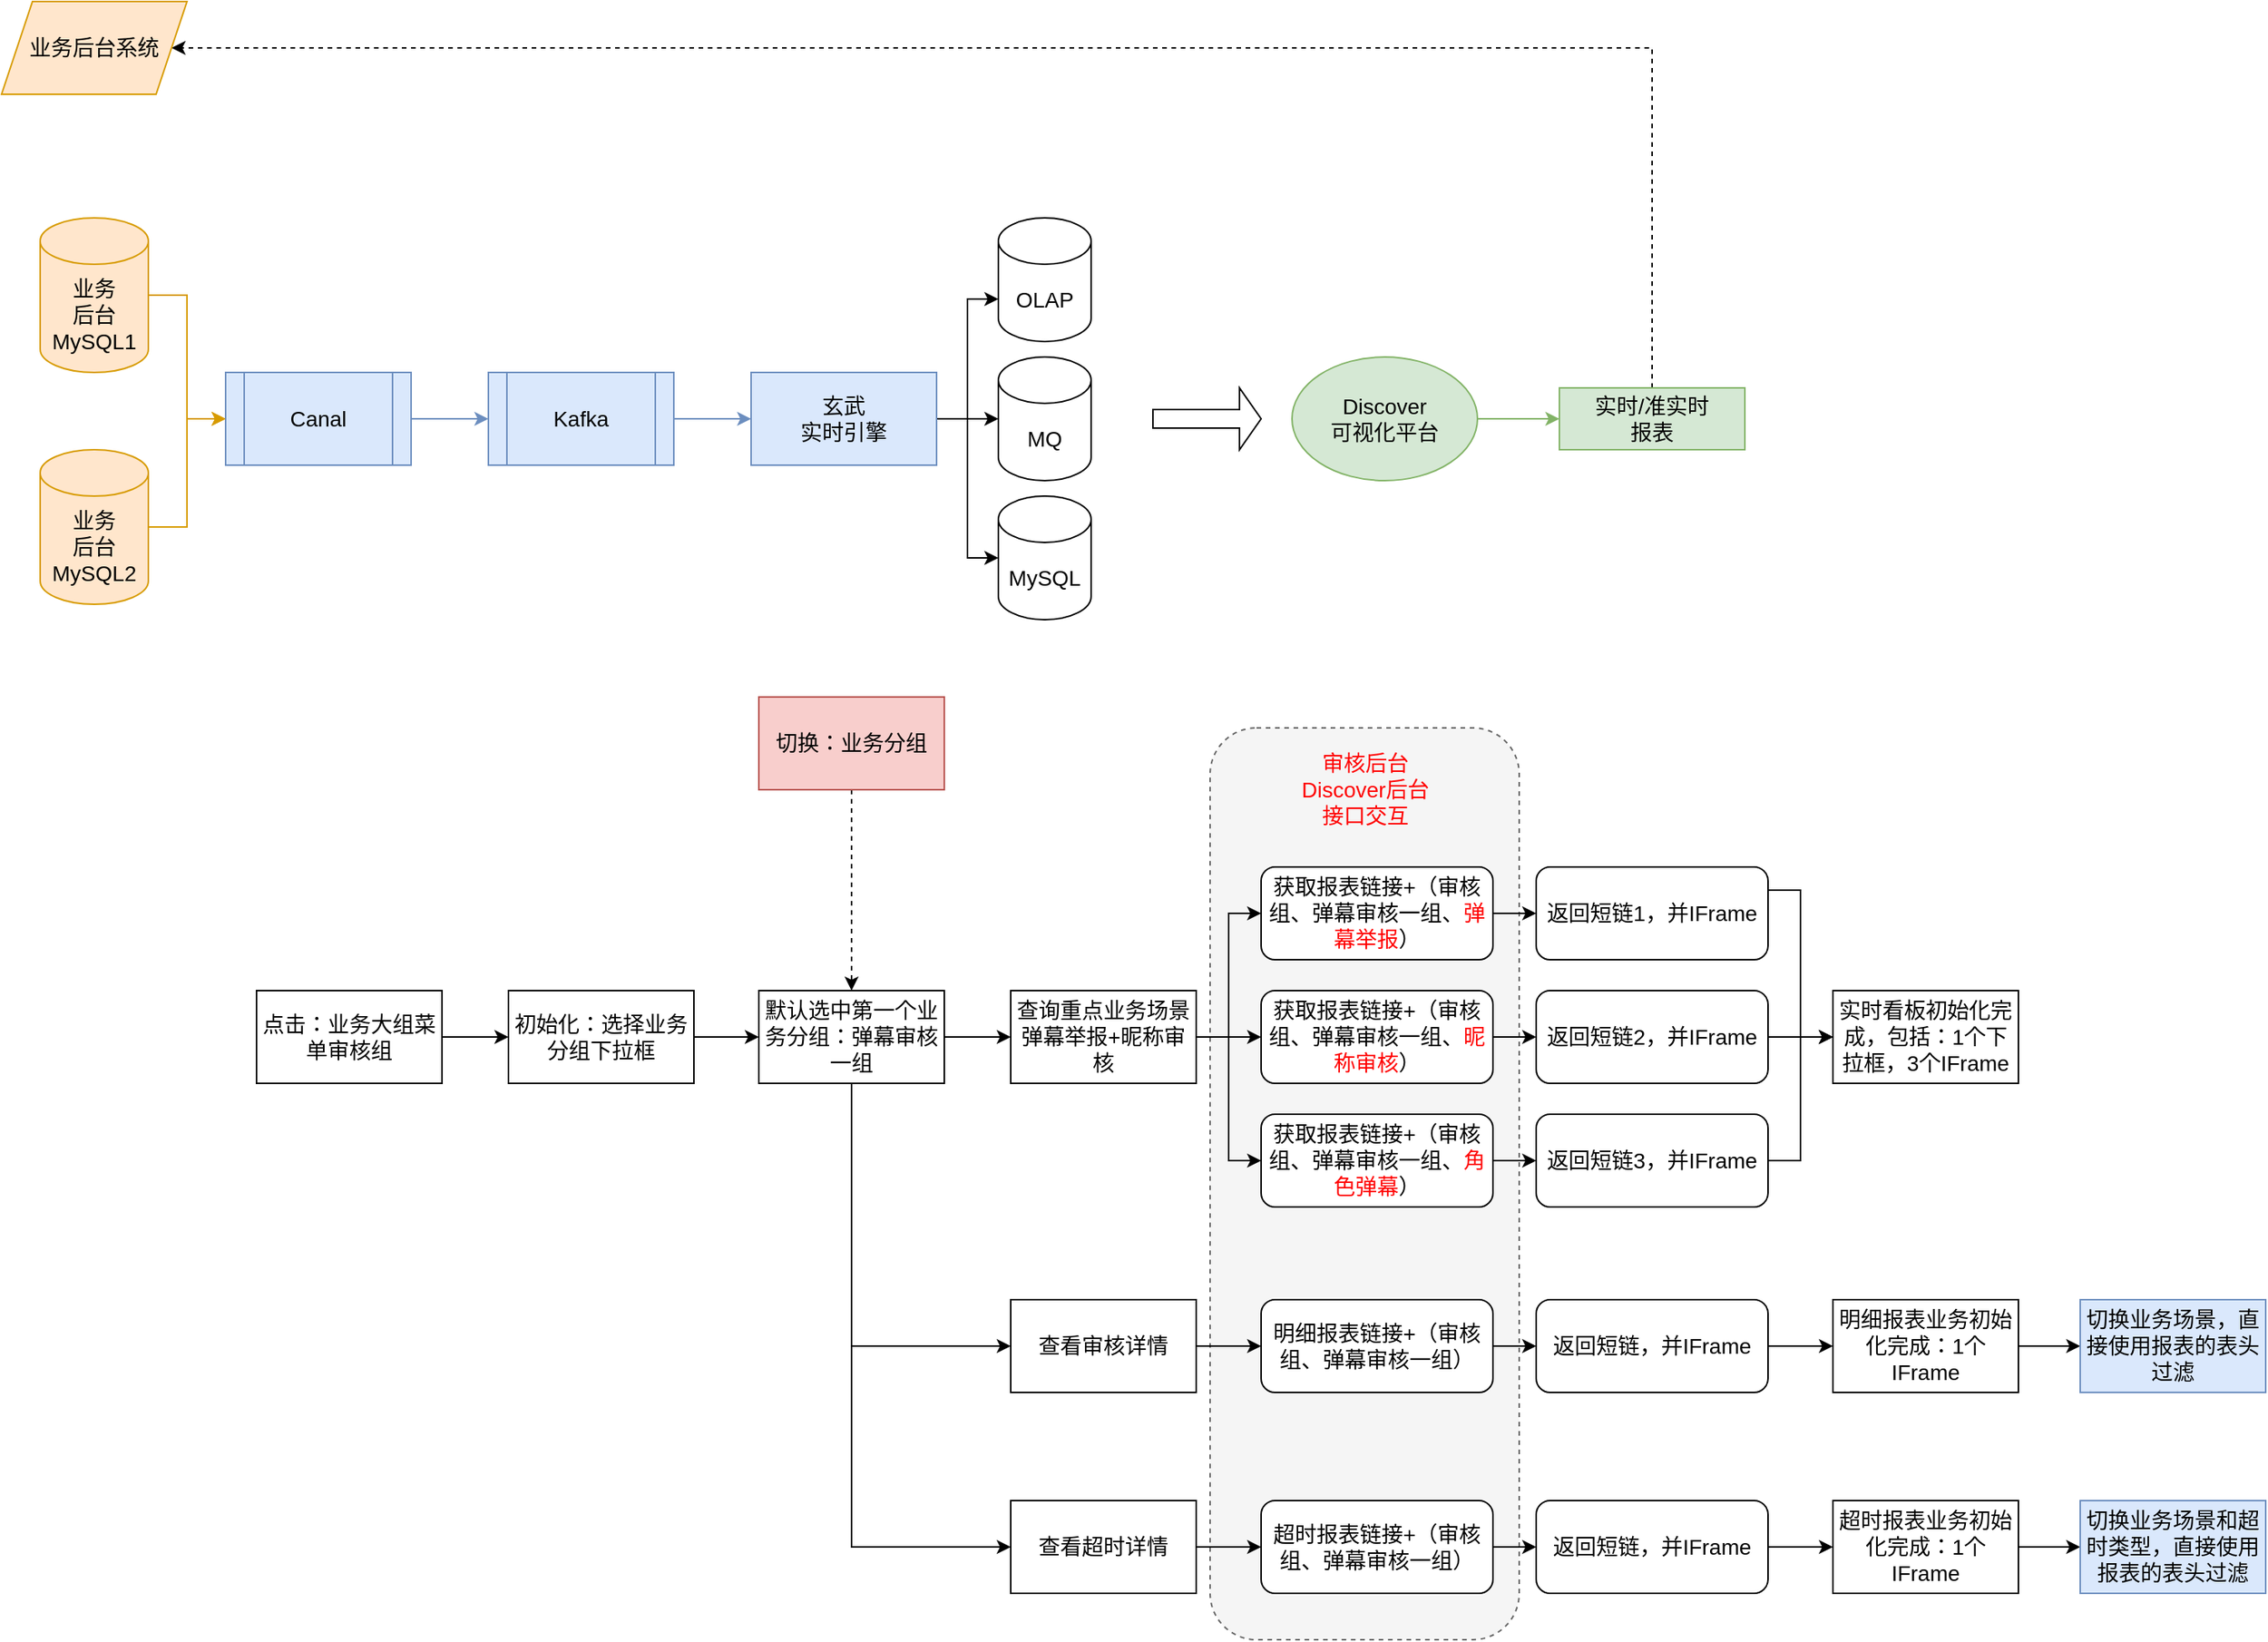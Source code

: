<mxfile version="15.7.0" type="github">
  <diagram id="bT-UPvlaSWT7ejlX2j9R" name="第 1 页">
    <mxGraphModel dx="1673" dy="896" grid="1" gridSize="10" guides="1" tooltips="1" connect="1" arrows="1" fold="1" page="1" pageScale="1" pageWidth="827" pageHeight="1169" math="0" shadow="0">
      <root>
        <mxCell id="0" />
        <mxCell id="1" parent="0" />
        <mxCell id="e_Ce-8mbgNTQtIeD7WKg-81" value="" style="rounded=1;whiteSpace=wrap;html=1;fontSize=14;fontColor=#333333;fillColor=#f5f5f5;strokeColor=#666666;dashed=1;" vertex="1" parent="1">
          <mxGeometry x="827" y="490" width="200" height="590" as="geometry" />
        </mxCell>
        <mxCell id="e_Ce-8mbgNTQtIeD7WKg-18" style="edgeStyle=orthogonalEdgeStyle;rounded=0;orthogonalLoop=1;jettySize=auto;html=1;exitX=1;exitY=0.5;exitDx=0;exitDy=0;exitPerimeter=0;fontSize=14;fillColor=#ffe6cc;strokeColor=#d79b00;" edge="1" parent="1" source="e_Ce-8mbgNTQtIeD7WKg-1" target="e_Ce-8mbgNTQtIeD7WKg-4">
          <mxGeometry relative="1" as="geometry" />
        </mxCell>
        <mxCell id="e_Ce-8mbgNTQtIeD7WKg-1" value="&lt;font style=&quot;font-size: 14px&quot;&gt;业务&lt;br&gt;后台MySQL1&lt;/font&gt;" style="shape=cylinder3;whiteSpace=wrap;html=1;boundedLbl=1;backgroundOutline=1;size=15;fillColor=#ffe6cc;strokeColor=#d79b00;" vertex="1" parent="1">
          <mxGeometry x="70" y="160" width="70" height="100" as="geometry" />
        </mxCell>
        <mxCell id="e_Ce-8mbgNTQtIeD7WKg-20" style="edgeStyle=orthogonalEdgeStyle;rounded=0;orthogonalLoop=1;jettySize=auto;html=1;exitX=1;exitY=0.5;exitDx=0;exitDy=0;entryX=0;entryY=0.5;entryDx=0;entryDy=0;fontSize=14;fillColor=#dae8fc;strokeColor=#6c8ebf;" edge="1" parent="1" source="e_Ce-8mbgNTQtIeD7WKg-4" target="e_Ce-8mbgNTQtIeD7WKg-8">
          <mxGeometry relative="1" as="geometry" />
        </mxCell>
        <mxCell id="e_Ce-8mbgNTQtIeD7WKg-4" value="Canal" style="shape=process;whiteSpace=wrap;html=1;backgroundOutline=1;fontSize=14;fillColor=#dae8fc;strokeColor=#6c8ebf;" vertex="1" parent="1">
          <mxGeometry x="190" y="260" width="120" height="60" as="geometry" />
        </mxCell>
        <mxCell id="e_Ce-8mbgNTQtIeD7WKg-19" style="edgeStyle=orthogonalEdgeStyle;rounded=0;orthogonalLoop=1;jettySize=auto;html=1;exitX=1;exitY=0.5;exitDx=0;exitDy=0;exitPerimeter=0;entryX=0;entryY=0.5;entryDx=0;entryDy=0;fontSize=14;fillColor=#ffe6cc;strokeColor=#d79b00;" edge="1" parent="1" source="e_Ce-8mbgNTQtIeD7WKg-5" target="e_Ce-8mbgNTQtIeD7WKg-4">
          <mxGeometry relative="1" as="geometry" />
        </mxCell>
        <mxCell id="e_Ce-8mbgNTQtIeD7WKg-5" value="&lt;font style=&quot;font-size: 14px&quot;&gt;业务&lt;br&gt;后台MySQL2&lt;/font&gt;" style="shape=cylinder3;whiteSpace=wrap;html=1;boundedLbl=1;backgroundOutline=1;size=15;fillColor=#ffe6cc;strokeColor=#d79b00;" vertex="1" parent="1">
          <mxGeometry x="70" y="310" width="70" height="100" as="geometry" />
        </mxCell>
        <mxCell id="e_Ce-8mbgNTQtIeD7WKg-21" style="edgeStyle=orthogonalEdgeStyle;rounded=0;orthogonalLoop=1;jettySize=auto;html=1;exitX=1;exitY=0.5;exitDx=0;exitDy=0;fontSize=14;fillColor=#dae8fc;strokeColor=#6c8ebf;" edge="1" parent="1" source="e_Ce-8mbgNTQtIeD7WKg-8" target="e_Ce-8mbgNTQtIeD7WKg-10">
          <mxGeometry relative="1" as="geometry" />
        </mxCell>
        <mxCell id="e_Ce-8mbgNTQtIeD7WKg-8" value="Kafka" style="shape=process;whiteSpace=wrap;html=1;backgroundOutline=1;fontSize=14;fillColor=#dae8fc;strokeColor=#6c8ebf;" vertex="1" parent="1">
          <mxGeometry x="360" y="260" width="120" height="60" as="geometry" />
        </mxCell>
        <mxCell id="e_Ce-8mbgNTQtIeD7WKg-22" style="edgeStyle=orthogonalEdgeStyle;rounded=0;orthogonalLoop=1;jettySize=auto;html=1;exitX=1;exitY=0.5;exitDx=0;exitDy=0;fontSize=14;" edge="1" parent="1" source="e_Ce-8mbgNTQtIeD7WKg-10" target="e_Ce-8mbgNTQtIeD7WKg-13">
          <mxGeometry relative="1" as="geometry" />
        </mxCell>
        <mxCell id="e_Ce-8mbgNTQtIeD7WKg-23" style="edgeStyle=orthogonalEdgeStyle;rounded=0;orthogonalLoop=1;jettySize=auto;html=1;exitX=1;exitY=0.5;exitDx=0;exitDy=0;entryX=0;entryY=0;entryDx=0;entryDy=52.5;entryPerimeter=0;fontSize=14;" edge="1" parent="1" source="e_Ce-8mbgNTQtIeD7WKg-10" target="e_Ce-8mbgNTQtIeD7WKg-12">
          <mxGeometry relative="1" as="geometry" />
        </mxCell>
        <mxCell id="e_Ce-8mbgNTQtIeD7WKg-24" style="edgeStyle=orthogonalEdgeStyle;rounded=0;orthogonalLoop=1;jettySize=auto;html=1;exitX=1;exitY=0.5;exitDx=0;exitDy=0;entryX=0;entryY=0.5;entryDx=0;entryDy=0;entryPerimeter=0;fontSize=14;" edge="1" parent="1" source="e_Ce-8mbgNTQtIeD7WKg-10" target="e_Ce-8mbgNTQtIeD7WKg-14">
          <mxGeometry relative="1" as="geometry" />
        </mxCell>
        <mxCell id="e_Ce-8mbgNTQtIeD7WKg-10" value="玄武&lt;br&gt;实时引擎" style="rounded=0;whiteSpace=wrap;html=1;fontSize=14;fillColor=#dae8fc;strokeColor=#6c8ebf;" vertex="1" parent="1">
          <mxGeometry x="530" y="260" width="120" height="60" as="geometry" />
        </mxCell>
        <mxCell id="e_Ce-8mbgNTQtIeD7WKg-12" value="OLAP" style="shape=cylinder3;whiteSpace=wrap;html=1;boundedLbl=1;backgroundOutline=1;size=15;fontSize=14;" vertex="1" parent="1">
          <mxGeometry x="690" y="160" width="60" height="80" as="geometry" />
        </mxCell>
        <mxCell id="e_Ce-8mbgNTQtIeD7WKg-13" value="MQ" style="shape=cylinder3;whiteSpace=wrap;html=1;boundedLbl=1;backgroundOutline=1;size=15;fontSize=14;" vertex="1" parent="1">
          <mxGeometry x="690" y="250" width="60" height="80" as="geometry" />
        </mxCell>
        <mxCell id="e_Ce-8mbgNTQtIeD7WKg-14" value="MySQL" style="shape=cylinder3;whiteSpace=wrap;html=1;boundedLbl=1;backgroundOutline=1;size=15;fontSize=14;" vertex="1" parent="1">
          <mxGeometry x="690" y="340" width="60" height="80" as="geometry" />
        </mxCell>
        <mxCell id="e_Ce-8mbgNTQtIeD7WKg-27" style="edgeStyle=orthogonalEdgeStyle;rounded=0;orthogonalLoop=1;jettySize=auto;html=1;exitX=1;exitY=0.5;exitDx=0;exitDy=0;fontSize=14;fillColor=#d5e8d4;strokeColor=#82b366;" edge="1" parent="1" source="e_Ce-8mbgNTQtIeD7WKg-15" target="e_Ce-8mbgNTQtIeD7WKg-16">
          <mxGeometry relative="1" as="geometry" />
        </mxCell>
        <mxCell id="e_Ce-8mbgNTQtIeD7WKg-15" value="Discover&lt;br&gt;可视化平台" style="ellipse;whiteSpace=wrap;html=1;fontSize=14;fillColor=#d5e8d4;strokeColor=#82b366;" vertex="1" parent="1">
          <mxGeometry x="880" y="250" width="120" height="80" as="geometry" />
        </mxCell>
        <mxCell id="e_Ce-8mbgNTQtIeD7WKg-28" style="edgeStyle=orthogonalEdgeStyle;rounded=0;orthogonalLoop=1;jettySize=auto;html=1;exitX=0.5;exitY=0;exitDx=0;exitDy=0;entryX=1;entryY=0.5;entryDx=0;entryDy=0;fontSize=14;dashed=1;" edge="1" parent="1" source="e_Ce-8mbgNTQtIeD7WKg-16" target="e_Ce-8mbgNTQtIeD7WKg-17">
          <mxGeometry relative="1" as="geometry">
            <Array as="points">
              <mxPoint x="1113" y="50" />
            </Array>
          </mxGeometry>
        </mxCell>
        <mxCell id="e_Ce-8mbgNTQtIeD7WKg-16" value="实时/准实时&lt;br&gt;报表" style="rounded=0;whiteSpace=wrap;html=1;fontSize=14;fillColor=#d5e8d4;strokeColor=#82b366;" vertex="1" parent="1">
          <mxGeometry x="1053" y="270" width="120" height="40" as="geometry" />
        </mxCell>
        <mxCell id="e_Ce-8mbgNTQtIeD7WKg-17" value="业务后台系统" style="shape=parallelogram;perimeter=parallelogramPerimeter;whiteSpace=wrap;html=1;fixedSize=1;fontSize=14;fillColor=#ffe6cc;strokeColor=#d79b00;" vertex="1" parent="1">
          <mxGeometry x="45" y="20" width="120" height="60" as="geometry" />
        </mxCell>
        <mxCell id="e_Ce-8mbgNTQtIeD7WKg-26" value="" style="shape=singleArrow;whiteSpace=wrap;html=1;fontSize=14;" vertex="1" parent="1">
          <mxGeometry x="790" y="270" width="70" height="40" as="geometry" />
        </mxCell>
        <mxCell id="e_Ce-8mbgNTQtIeD7WKg-41" style="edgeStyle=orthogonalEdgeStyle;rounded=0;orthogonalLoop=1;jettySize=auto;html=1;exitX=1;exitY=0.5;exitDx=0;exitDy=0;fontSize=14;fontColor=#FF0000;" edge="1" parent="1" source="e_Ce-8mbgNTQtIeD7WKg-29" target="e_Ce-8mbgNTQtIeD7WKg-30">
          <mxGeometry relative="1" as="geometry" />
        </mxCell>
        <mxCell id="e_Ce-8mbgNTQtIeD7WKg-29" value="点击：业务大组菜单审核组" style="rounded=0;whiteSpace=wrap;html=1;fontSize=14;" vertex="1" parent="1">
          <mxGeometry x="210" y="660" width="120" height="60" as="geometry" />
        </mxCell>
        <mxCell id="e_Ce-8mbgNTQtIeD7WKg-42" style="edgeStyle=orthogonalEdgeStyle;rounded=0;orthogonalLoop=1;jettySize=auto;html=1;exitX=1;exitY=0.5;exitDx=0;exitDy=0;entryX=0;entryY=0.5;entryDx=0;entryDy=0;fontSize=14;fontColor=#FF0000;" edge="1" parent="1" source="e_Ce-8mbgNTQtIeD7WKg-30" target="e_Ce-8mbgNTQtIeD7WKg-31">
          <mxGeometry relative="1" as="geometry" />
        </mxCell>
        <mxCell id="e_Ce-8mbgNTQtIeD7WKg-30" value="初始化：选择业务分组下拉框" style="rounded=0;whiteSpace=wrap;html=1;fontSize=14;" vertex="1" parent="1">
          <mxGeometry x="373" y="660" width="120" height="60" as="geometry" />
        </mxCell>
        <mxCell id="e_Ce-8mbgNTQtIeD7WKg-43" style="edgeStyle=orthogonalEdgeStyle;rounded=0;orthogonalLoop=1;jettySize=auto;html=1;exitX=1;exitY=0.5;exitDx=0;exitDy=0;entryX=0;entryY=0.5;entryDx=0;entryDy=0;fontSize=14;fontColor=#FF0000;" edge="1" parent="1" source="e_Ce-8mbgNTQtIeD7WKg-31" target="e_Ce-8mbgNTQtIeD7WKg-32">
          <mxGeometry relative="1" as="geometry" />
        </mxCell>
        <mxCell id="e_Ce-8mbgNTQtIeD7WKg-78" style="edgeStyle=orthogonalEdgeStyle;rounded=0;orthogonalLoop=1;jettySize=auto;html=1;exitX=0.5;exitY=1;exitDx=0;exitDy=0;entryX=0;entryY=0.5;entryDx=0;entryDy=0;fontSize=14;fontColor=#FF0000;" edge="1" parent="1" source="e_Ce-8mbgNTQtIeD7WKg-31" target="e_Ce-8mbgNTQtIeD7WKg-56">
          <mxGeometry relative="1" as="geometry" />
        </mxCell>
        <mxCell id="e_Ce-8mbgNTQtIeD7WKg-79" style="edgeStyle=orthogonalEdgeStyle;rounded=0;orthogonalLoop=1;jettySize=auto;html=1;exitX=0.5;exitY=1;exitDx=0;exitDy=0;entryX=0;entryY=0.5;entryDx=0;entryDy=0;fontSize=14;fontColor=#FF0000;" edge="1" parent="1" source="e_Ce-8mbgNTQtIeD7WKg-31" target="e_Ce-8mbgNTQtIeD7WKg-57">
          <mxGeometry relative="1" as="geometry" />
        </mxCell>
        <mxCell id="e_Ce-8mbgNTQtIeD7WKg-31" value="默认选中第一个业务分组：弹幕审核一组" style="rounded=0;whiteSpace=wrap;html=1;fontSize=14;" vertex="1" parent="1">
          <mxGeometry x="535" y="660" width="120" height="60" as="geometry" />
        </mxCell>
        <mxCell id="e_Ce-8mbgNTQtIeD7WKg-44" style="edgeStyle=orthogonalEdgeStyle;rounded=0;orthogonalLoop=1;jettySize=auto;html=1;exitX=1;exitY=0.5;exitDx=0;exitDy=0;fontSize=14;fontColor=#FF0000;" edge="1" parent="1" source="e_Ce-8mbgNTQtIeD7WKg-32" target="e_Ce-8mbgNTQtIeD7WKg-34">
          <mxGeometry relative="1" as="geometry" />
        </mxCell>
        <mxCell id="e_Ce-8mbgNTQtIeD7WKg-45" style="edgeStyle=orthogonalEdgeStyle;rounded=0;orthogonalLoop=1;jettySize=auto;html=1;exitX=1;exitY=0.5;exitDx=0;exitDy=0;entryX=0;entryY=0.5;entryDx=0;entryDy=0;fontSize=14;fontColor=#FF0000;" edge="1" parent="1" source="e_Ce-8mbgNTQtIeD7WKg-32" target="e_Ce-8mbgNTQtIeD7WKg-33">
          <mxGeometry relative="1" as="geometry" />
        </mxCell>
        <mxCell id="e_Ce-8mbgNTQtIeD7WKg-46" style="edgeStyle=orthogonalEdgeStyle;rounded=0;orthogonalLoop=1;jettySize=auto;html=1;exitX=1;exitY=0.5;exitDx=0;exitDy=0;entryX=0;entryY=0.5;entryDx=0;entryDy=0;fontSize=14;fontColor=#FF0000;" edge="1" parent="1" source="e_Ce-8mbgNTQtIeD7WKg-32" target="e_Ce-8mbgNTQtIeD7WKg-39">
          <mxGeometry relative="1" as="geometry" />
        </mxCell>
        <mxCell id="e_Ce-8mbgNTQtIeD7WKg-32" value="查询重点业务场景&lt;br&gt;弹幕举报+昵称审核" style="rounded=0;whiteSpace=wrap;html=1;fontSize=14;" vertex="1" parent="1">
          <mxGeometry x="698" y="660" width="120" height="60" as="geometry" />
        </mxCell>
        <mxCell id="e_Ce-8mbgNTQtIeD7WKg-62" style="edgeStyle=orthogonalEdgeStyle;rounded=0;orthogonalLoop=1;jettySize=auto;html=1;exitX=1;exitY=0.5;exitDx=0;exitDy=0;fontSize=14;fontColor=#FF0000;" edge="1" parent="1" source="e_Ce-8mbgNTQtIeD7WKg-33" target="e_Ce-8mbgNTQtIeD7WKg-36">
          <mxGeometry relative="1" as="geometry" />
        </mxCell>
        <mxCell id="e_Ce-8mbgNTQtIeD7WKg-33" value="获取报表链接+（审核组、弹幕审核一组、&lt;font color=&quot;#ff0000&quot;&gt;弹幕举报&lt;/font&gt;）" style="rounded=1;whiteSpace=wrap;html=1;fontSize=14;" vertex="1" parent="1">
          <mxGeometry x="860" y="580" width="150" height="60" as="geometry" />
        </mxCell>
        <mxCell id="e_Ce-8mbgNTQtIeD7WKg-48" style="edgeStyle=orthogonalEdgeStyle;rounded=0;orthogonalLoop=1;jettySize=auto;html=1;exitX=1;exitY=0.5;exitDx=0;exitDy=0;entryX=0;entryY=0.5;entryDx=0;entryDy=0;fontSize=14;fontColor=#FF0000;" edge="1" parent="1" source="e_Ce-8mbgNTQtIeD7WKg-34" target="e_Ce-8mbgNTQtIeD7WKg-37">
          <mxGeometry relative="1" as="geometry" />
        </mxCell>
        <mxCell id="e_Ce-8mbgNTQtIeD7WKg-34" value="获取报表链接+（审核组、弹幕审核一组、&lt;font color=&quot;#ff0000&quot;&gt;昵称审核&lt;/font&gt;）" style="rounded=1;whiteSpace=wrap;html=1;fontSize=14;" vertex="1" parent="1">
          <mxGeometry x="860" y="660" width="150" height="60" as="geometry" />
        </mxCell>
        <mxCell id="e_Ce-8mbgNTQtIeD7WKg-50" style="edgeStyle=orthogonalEdgeStyle;rounded=0;orthogonalLoop=1;jettySize=auto;html=1;exitX=1;exitY=0.25;exitDx=0;exitDy=0;entryX=0;entryY=0.5;entryDx=0;entryDy=0;fontSize=14;fontColor=#FF0000;" edge="1" parent="1" source="e_Ce-8mbgNTQtIeD7WKg-36" target="e_Ce-8mbgNTQtIeD7WKg-38">
          <mxGeometry relative="1" as="geometry" />
        </mxCell>
        <mxCell id="e_Ce-8mbgNTQtIeD7WKg-36" value="返回短链1，并IFrame" style="rounded=1;whiteSpace=wrap;html=1;fontSize=14;" vertex="1" parent="1">
          <mxGeometry x="1038" y="580" width="150" height="60" as="geometry" />
        </mxCell>
        <mxCell id="e_Ce-8mbgNTQtIeD7WKg-51" style="edgeStyle=orthogonalEdgeStyle;rounded=0;orthogonalLoop=1;jettySize=auto;html=1;exitX=1;exitY=0.5;exitDx=0;exitDy=0;fontSize=14;fontColor=#FF0000;" edge="1" parent="1" source="e_Ce-8mbgNTQtIeD7WKg-37">
          <mxGeometry relative="1" as="geometry">
            <mxPoint x="1230" y="690" as="targetPoint" />
          </mxGeometry>
        </mxCell>
        <mxCell id="e_Ce-8mbgNTQtIeD7WKg-37" value="返回短链2，并IFrame" style="rounded=1;whiteSpace=wrap;html=1;fontSize=14;" vertex="1" parent="1">
          <mxGeometry x="1038" y="660" width="150" height="60" as="geometry" />
        </mxCell>
        <mxCell id="e_Ce-8mbgNTQtIeD7WKg-38" value="实时看板初始化完成，包括：1个下拉框，3个IFrame" style="rounded=0;whiteSpace=wrap;html=1;fontSize=14;" vertex="1" parent="1">
          <mxGeometry x="1230" y="660" width="120" height="60" as="geometry" />
        </mxCell>
        <mxCell id="e_Ce-8mbgNTQtIeD7WKg-49" style="edgeStyle=orthogonalEdgeStyle;rounded=0;orthogonalLoop=1;jettySize=auto;html=1;exitX=1;exitY=0.5;exitDx=0;exitDy=0;entryX=0;entryY=0.5;entryDx=0;entryDy=0;fontSize=14;fontColor=#FF0000;" edge="1" parent="1" source="e_Ce-8mbgNTQtIeD7WKg-39" target="e_Ce-8mbgNTQtIeD7WKg-40">
          <mxGeometry relative="1" as="geometry" />
        </mxCell>
        <mxCell id="e_Ce-8mbgNTQtIeD7WKg-39" value="获取报表链接+（审核组、弹幕审核一组、&lt;font color=&quot;#ff0000&quot;&gt;角色弹幕&lt;/font&gt;）" style="rounded=1;whiteSpace=wrap;html=1;fontSize=14;" vertex="1" parent="1">
          <mxGeometry x="860" y="740" width="150" height="60" as="geometry" />
        </mxCell>
        <mxCell id="e_Ce-8mbgNTQtIeD7WKg-52" style="edgeStyle=orthogonalEdgeStyle;rounded=0;orthogonalLoop=1;jettySize=auto;html=1;exitX=1;exitY=0.5;exitDx=0;exitDy=0;fontSize=14;fontColor=#FF0000;entryX=0;entryY=0.5;entryDx=0;entryDy=0;" edge="1" parent="1" source="e_Ce-8mbgNTQtIeD7WKg-40" target="e_Ce-8mbgNTQtIeD7WKg-38">
          <mxGeometry relative="1" as="geometry">
            <mxPoint x="1220" y="690" as="targetPoint" />
          </mxGeometry>
        </mxCell>
        <mxCell id="e_Ce-8mbgNTQtIeD7WKg-40" value="返回短链3，并IFrame" style="rounded=1;whiteSpace=wrap;html=1;fontSize=14;" vertex="1" parent="1">
          <mxGeometry x="1038" y="740" width="150" height="60" as="geometry" />
        </mxCell>
        <mxCell id="e_Ce-8mbgNTQtIeD7WKg-55" style="edgeStyle=orthogonalEdgeStyle;rounded=0;orthogonalLoop=1;jettySize=auto;html=1;fontSize=14;fontColor=#FF0000;dashed=1;" edge="1" parent="1" source="e_Ce-8mbgNTQtIeD7WKg-54" target="e_Ce-8mbgNTQtIeD7WKg-31">
          <mxGeometry relative="1" as="geometry" />
        </mxCell>
        <mxCell id="e_Ce-8mbgNTQtIeD7WKg-54" value="切换：业务分组" style="rounded=0;whiteSpace=wrap;html=1;fontSize=14;fillColor=#f8cecc;strokeColor=#b85450;" vertex="1" parent="1">
          <mxGeometry x="535" y="470" width="120" height="60" as="geometry" />
        </mxCell>
        <mxCell id="e_Ce-8mbgNTQtIeD7WKg-66" style="edgeStyle=orthogonalEdgeStyle;rounded=0;orthogonalLoop=1;jettySize=auto;html=1;exitX=1;exitY=0.5;exitDx=0;exitDy=0;entryX=0;entryY=0.5;entryDx=0;entryDy=0;fontSize=14;fontColor=#FF0000;" edge="1" parent="1" source="e_Ce-8mbgNTQtIeD7WKg-56" target="e_Ce-8mbgNTQtIeD7WKg-58">
          <mxGeometry relative="1" as="geometry" />
        </mxCell>
        <mxCell id="e_Ce-8mbgNTQtIeD7WKg-56" value="查看审核详情" style="rounded=0;whiteSpace=wrap;html=1;fontSize=14;" vertex="1" parent="1">
          <mxGeometry x="698" y="860" width="120" height="60" as="geometry" />
        </mxCell>
        <mxCell id="e_Ce-8mbgNTQtIeD7WKg-77" style="edgeStyle=orthogonalEdgeStyle;rounded=0;orthogonalLoop=1;jettySize=auto;html=1;exitX=1;exitY=0.5;exitDx=0;exitDy=0;entryX=0;entryY=0.5;entryDx=0;entryDy=0;fontSize=14;fontColor=#FF0000;" edge="1" parent="1" source="e_Ce-8mbgNTQtIeD7WKg-57" target="e_Ce-8mbgNTQtIeD7WKg-71">
          <mxGeometry relative="1" as="geometry" />
        </mxCell>
        <mxCell id="e_Ce-8mbgNTQtIeD7WKg-57" value="查看超时详情" style="rounded=0;whiteSpace=wrap;html=1;fontSize=14;" vertex="1" parent="1">
          <mxGeometry x="698" y="990" width="120" height="60" as="geometry" />
        </mxCell>
        <mxCell id="e_Ce-8mbgNTQtIeD7WKg-67" style="edgeStyle=orthogonalEdgeStyle;rounded=0;orthogonalLoop=1;jettySize=auto;html=1;exitX=1;exitY=0.5;exitDx=0;exitDy=0;entryX=0;entryY=0.5;entryDx=0;entryDy=0;fontSize=14;fontColor=#FF0000;" edge="1" parent="1" source="e_Ce-8mbgNTQtIeD7WKg-58" target="e_Ce-8mbgNTQtIeD7WKg-60">
          <mxGeometry relative="1" as="geometry" />
        </mxCell>
        <mxCell id="e_Ce-8mbgNTQtIeD7WKg-58" value="明细报表链接+（审核组、弹幕审核一组）" style="rounded=1;whiteSpace=wrap;html=1;fontSize=14;" vertex="1" parent="1">
          <mxGeometry x="860" y="860" width="150" height="60" as="geometry" />
        </mxCell>
        <mxCell id="e_Ce-8mbgNTQtIeD7WKg-68" style="edgeStyle=orthogonalEdgeStyle;rounded=0;orthogonalLoop=1;jettySize=auto;html=1;exitX=1;exitY=0.5;exitDx=0;exitDy=0;entryX=0;entryY=0.5;entryDx=0;entryDy=0;fontSize=14;fontColor=#FF0000;" edge="1" parent="1" source="e_Ce-8mbgNTQtIeD7WKg-60" target="e_Ce-8mbgNTQtIeD7WKg-63">
          <mxGeometry relative="1" as="geometry" />
        </mxCell>
        <mxCell id="e_Ce-8mbgNTQtIeD7WKg-60" value="返回短链，并IFrame" style="rounded=1;whiteSpace=wrap;html=1;fontSize=14;" vertex="1" parent="1">
          <mxGeometry x="1038" y="860" width="150" height="60" as="geometry" />
        </mxCell>
        <mxCell id="e_Ce-8mbgNTQtIeD7WKg-69" style="edgeStyle=orthogonalEdgeStyle;rounded=0;orthogonalLoop=1;jettySize=auto;html=1;exitX=1;exitY=0.5;exitDx=0;exitDy=0;fontSize=14;fontColor=#FF0000;" edge="1" parent="1" source="e_Ce-8mbgNTQtIeD7WKg-63" target="e_Ce-8mbgNTQtIeD7WKg-64">
          <mxGeometry relative="1" as="geometry" />
        </mxCell>
        <mxCell id="e_Ce-8mbgNTQtIeD7WKg-63" value="明细报表业务初始化完成：1个IFrame" style="rounded=0;whiteSpace=wrap;html=1;fontSize=14;" vertex="1" parent="1">
          <mxGeometry x="1230" y="860" width="120" height="60" as="geometry" />
        </mxCell>
        <mxCell id="e_Ce-8mbgNTQtIeD7WKg-64" value="切换业务场景，直接使用报表的表头过滤" style="rounded=0;whiteSpace=wrap;html=1;fontSize=14;fillColor=#dae8fc;strokeColor=#6c8ebf;" vertex="1" parent="1">
          <mxGeometry x="1390" y="860" width="120" height="60" as="geometry" />
        </mxCell>
        <mxCell id="e_Ce-8mbgNTQtIeD7WKg-70" style="edgeStyle=orthogonalEdgeStyle;rounded=0;orthogonalLoop=1;jettySize=auto;html=1;exitX=1;exitY=0.5;exitDx=0;exitDy=0;entryX=0;entryY=0.5;entryDx=0;entryDy=0;fontSize=14;fontColor=#FF0000;" edge="1" source="e_Ce-8mbgNTQtIeD7WKg-71" target="e_Ce-8mbgNTQtIeD7WKg-73" parent="1">
          <mxGeometry relative="1" as="geometry" />
        </mxCell>
        <mxCell id="e_Ce-8mbgNTQtIeD7WKg-71" value="超时报表链接+（审核组、弹幕审核一组）" style="rounded=1;whiteSpace=wrap;html=1;fontSize=14;" vertex="1" parent="1">
          <mxGeometry x="860" y="990" width="150" height="60" as="geometry" />
        </mxCell>
        <mxCell id="e_Ce-8mbgNTQtIeD7WKg-72" style="edgeStyle=orthogonalEdgeStyle;rounded=0;orthogonalLoop=1;jettySize=auto;html=1;exitX=1;exitY=0.5;exitDx=0;exitDy=0;entryX=0;entryY=0.5;entryDx=0;entryDy=0;fontSize=14;fontColor=#FF0000;" edge="1" source="e_Ce-8mbgNTQtIeD7WKg-73" target="e_Ce-8mbgNTQtIeD7WKg-75" parent="1">
          <mxGeometry relative="1" as="geometry" />
        </mxCell>
        <mxCell id="e_Ce-8mbgNTQtIeD7WKg-73" value="返回短链，并IFrame" style="rounded=1;whiteSpace=wrap;html=1;fontSize=14;" vertex="1" parent="1">
          <mxGeometry x="1038" y="990" width="150" height="60" as="geometry" />
        </mxCell>
        <mxCell id="e_Ce-8mbgNTQtIeD7WKg-74" style="edgeStyle=orthogonalEdgeStyle;rounded=0;orthogonalLoop=1;jettySize=auto;html=1;exitX=1;exitY=0.5;exitDx=0;exitDy=0;fontSize=14;fontColor=#FF0000;" edge="1" source="e_Ce-8mbgNTQtIeD7WKg-75" target="e_Ce-8mbgNTQtIeD7WKg-76" parent="1">
          <mxGeometry relative="1" as="geometry" />
        </mxCell>
        <mxCell id="e_Ce-8mbgNTQtIeD7WKg-75" value="超时报表业务初始化完成：1个IFrame" style="rounded=0;whiteSpace=wrap;html=1;fontSize=14;" vertex="1" parent="1">
          <mxGeometry x="1230" y="990" width="120" height="60" as="geometry" />
        </mxCell>
        <mxCell id="e_Ce-8mbgNTQtIeD7WKg-76" value="切换业务场景和超时类型，直接使用报表的表头过滤" style="rounded=0;whiteSpace=wrap;html=1;fontSize=14;fillColor=#dae8fc;strokeColor=#6c8ebf;" vertex="1" parent="1">
          <mxGeometry x="1390" y="990" width="120" height="60" as="geometry" />
        </mxCell>
        <mxCell id="e_Ce-8mbgNTQtIeD7WKg-82" value="审核后台&lt;br&gt;Discover后台&lt;br&gt;接口交互" style="text;html=1;align=center;verticalAlign=middle;resizable=0;points=[];autosize=1;strokeColor=none;fillColor=none;fontSize=14;fontColor=#FF0000;" vertex="1" parent="1">
          <mxGeometry x="877" y="500" width="100" height="60" as="geometry" />
        </mxCell>
      </root>
    </mxGraphModel>
  </diagram>
</mxfile>
